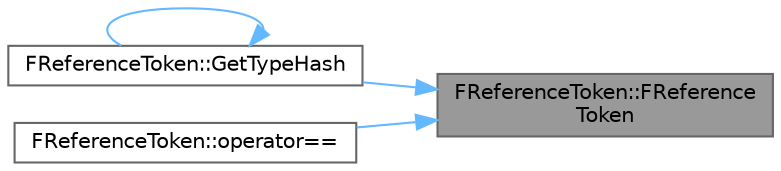 digraph "FReferenceToken::FReferenceToken"
{
 // INTERACTIVE_SVG=YES
 // LATEX_PDF_SIZE
  bgcolor="transparent";
  edge [fontname=Helvetica,fontsize=10,labelfontname=Helvetica,labelfontsize=10];
  node [fontname=Helvetica,fontsize=10,shape=box,height=0.2,width=0.4];
  rankdir="RL";
  Node1 [id="Node000001",label="FReferenceToken::FReference\lToken",height=0.2,width=0.4,color="gray40", fillcolor="grey60", style="filled", fontcolor="black",tooltip=" "];
  Node1 -> Node2 [id="edge1_Node000001_Node000002",dir="back",color="steelblue1",style="solid",tooltip=" "];
  Node2 [id="Node000002",label="FReferenceToken::GetTypeHash",height=0.2,width=0.4,color="grey40", fillcolor="white", style="filled",URL="$de/dbb/structFReferenceToken.html#a8c7c2c44983723a8d2c3af3535e9c6b7",tooltip=" "];
  Node2 -> Node2 [id="edge2_Node000002_Node000002",dir="back",color="steelblue1",style="solid",tooltip=" "];
  Node1 -> Node3 [id="edge3_Node000001_Node000003",dir="back",color="steelblue1",style="solid",tooltip=" "];
  Node3 [id="Node000003",label="FReferenceToken::operator==",height=0.2,width=0.4,color="grey40", fillcolor="white", style="filled",URL="$de/dbb/structFReferenceToken.html#af7630fba32e4191245ab4724cdd1075d",tooltip=" "];
}
